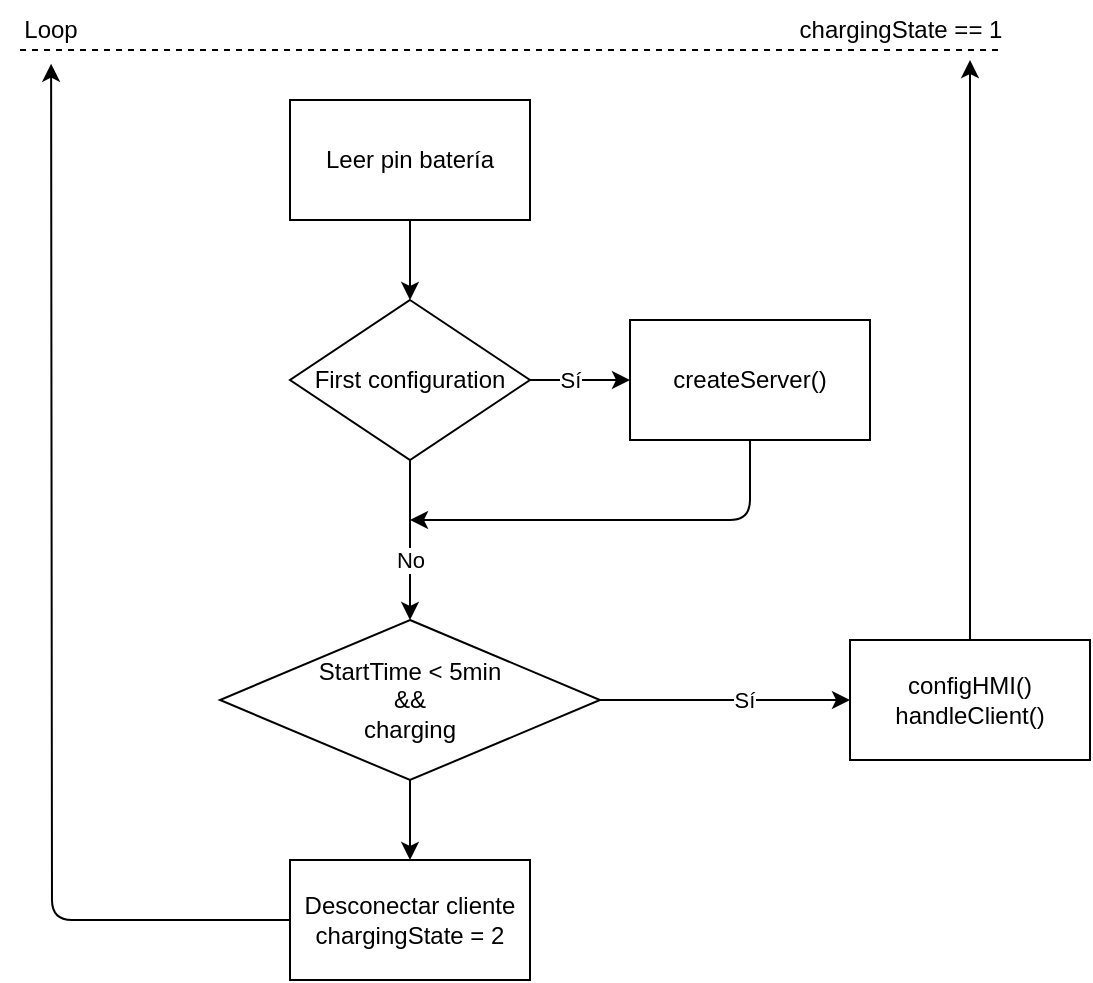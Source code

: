 <mxfile>
    <diagram id="vgjYz7y4cwpzGkgsMFPp" name="Page-1">
        <mxGraphModel dx="1002" dy="659" grid="1" gridSize="10" guides="1" tooltips="1" connect="1" arrows="1" fold="1" page="1" pageScale="1" pageWidth="850" pageHeight="1100" math="0" shadow="0">
            <root>
                <mxCell id="0"/>
                <mxCell id="1" parent="0"/>
                <mxCell id="2" value="" style="endArrow=none;dashed=1;html=1;" parent="1" edge="1">
                    <mxGeometry width="50" height="50" relative="1" as="geometry">
                        <mxPoint x="150" y="85" as="sourcePoint"/>
                        <mxPoint x="640" y="85" as="targetPoint"/>
                        <Array as="points">
                            <mxPoint x="170" y="85"/>
                        </Array>
                    </mxGeometry>
                </mxCell>
                <mxCell id="3" value="Loop" style="text;html=1;align=center;verticalAlign=middle;resizable=0;points=[];autosize=1;strokeColor=none;fillColor=none;" parent="1" vertex="1">
                    <mxGeometry x="140" y="60" width="50" height="30" as="geometry"/>
                </mxCell>
                <mxCell id="4" value="chargingState == 1" style="text;html=1;align=center;verticalAlign=middle;resizable=0;points=[];autosize=1;strokeColor=none;fillColor=none;" parent="1" vertex="1">
                    <mxGeometry x="530" y="60" width="120" height="30" as="geometry"/>
                </mxCell>
                <mxCell id="7" style="edgeStyle=none;html=1;entryX=0.5;entryY=0;entryDx=0;entryDy=0;" parent="1" source="5" target="6" edge="1">
                    <mxGeometry relative="1" as="geometry"/>
                </mxCell>
                <mxCell id="5" value="Leer pin batería" style="rounded=0;whiteSpace=wrap;html=1;" parent="1" vertex="1">
                    <mxGeometry x="285" y="110" width="120" height="60" as="geometry"/>
                </mxCell>
                <mxCell id="9" style="edgeStyle=none;html=1;entryX=0;entryY=0.5;entryDx=0;entryDy=0;" parent="1" source="6" target="8" edge="1">
                    <mxGeometry relative="1" as="geometry"/>
                </mxCell>
                <mxCell id="11" value="Sí" style="edgeLabel;html=1;align=center;verticalAlign=middle;resizable=0;points=[];" parent="9" vertex="1" connectable="0">
                    <mxGeometry x="-0.417" y="2" relative="1" as="geometry">
                        <mxPoint x="5" y="2" as="offset"/>
                    </mxGeometry>
                </mxCell>
                <mxCell id="13" value="" style="edgeStyle=none;html=1;" parent="1" source="6" target="12" edge="1">
                    <mxGeometry relative="1" as="geometry"/>
                </mxCell>
                <mxCell id="14" value="No" style="edgeLabel;html=1;align=center;verticalAlign=middle;resizable=0;points=[];" parent="13" vertex="1" connectable="0">
                    <mxGeometry x="-0.507" y="1" relative="1" as="geometry">
                        <mxPoint x="-1" y="30" as="offset"/>
                    </mxGeometry>
                </mxCell>
                <mxCell id="6" value="First configuration" style="rhombus;whiteSpace=wrap;html=1;rounded=0;" parent="1" vertex="1">
                    <mxGeometry x="285" y="210" width="120" height="80" as="geometry"/>
                </mxCell>
                <mxCell id="15" style="edgeStyle=none;html=1;" parent="1" source="8" edge="1">
                    <mxGeometry relative="1" as="geometry">
                        <mxPoint x="345" y="320" as="targetPoint"/>
                        <Array as="points">
                            <mxPoint x="515" y="320"/>
                        </Array>
                    </mxGeometry>
                </mxCell>
                <mxCell id="8" value="createServer()" style="whiteSpace=wrap;html=1;rounded=0;" parent="1" vertex="1">
                    <mxGeometry x="455" y="220" width="120" height="60" as="geometry"/>
                </mxCell>
                <mxCell id="17" style="edgeStyle=none;html=1;" parent="1" source="12" target="16" edge="1">
                    <mxGeometry relative="1" as="geometry"/>
                </mxCell>
                <mxCell id="18" value="Sí" style="edgeLabel;html=1;align=center;verticalAlign=middle;resizable=0;points=[];" parent="17" vertex="1" connectable="0">
                    <mxGeometry x="-0.376" y="-2" relative="1" as="geometry">
                        <mxPoint x="33" y="-2" as="offset"/>
                    </mxGeometry>
                </mxCell>
                <mxCell id="21" style="edgeStyle=none;html=1;entryX=0.5;entryY=0;entryDx=0;entryDy=0;" parent="1" source="12" target="20" edge="1">
                    <mxGeometry relative="1" as="geometry"/>
                </mxCell>
                <mxCell id="12" value="StartTime &amp;lt; 5min&lt;br&gt;&amp;amp;&amp;amp;&lt;br&gt;charging" style="rhombus;whiteSpace=wrap;html=1;rounded=0;" parent="1" vertex="1">
                    <mxGeometry x="250" y="370" width="190" height="80" as="geometry"/>
                </mxCell>
                <mxCell id="19" style="edgeStyle=none;html=1;" parent="1" source="16" edge="1">
                    <mxGeometry relative="1" as="geometry">
                        <mxPoint x="625" y="90" as="targetPoint"/>
                    </mxGeometry>
                </mxCell>
                <mxCell id="16" value="configHMI()&lt;br&gt;handleClient()" style="whiteSpace=wrap;html=1;rounded=0;" parent="1" vertex="1">
                    <mxGeometry x="565" y="380" width="120" height="60" as="geometry"/>
                </mxCell>
                <mxCell id="22" style="edgeStyle=none;html=1;entryX=0.511;entryY=1.062;entryDx=0;entryDy=0;entryPerimeter=0;" parent="1" source="20" target="3" edge="1">
                    <mxGeometry relative="1" as="geometry">
                        <Array as="points">
                            <mxPoint x="166" y="520"/>
                        </Array>
                    </mxGeometry>
                </mxCell>
                <mxCell id="20" value="Desconectar cliente&lt;br&gt;chargingState = 2" style="whiteSpace=wrap;html=1;rounded=0;" parent="1" vertex="1">
                    <mxGeometry x="285" y="490" width="120" height="60" as="geometry"/>
                </mxCell>
            </root>
        </mxGraphModel>
    </diagram>
</mxfile>